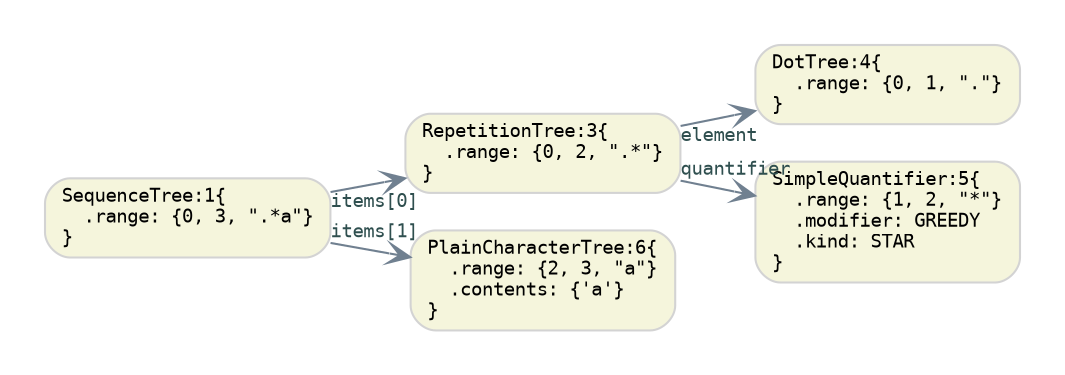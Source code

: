 digraph G {
  rankdir=LR;
  graph [fontname="Monospace", fontsize="11", pad="0.3"]

  // default nodes
  node [fontname="Monospace", fontsize= "9", shape="box", style="rounded,filled", color="LightGray", fillcolor="Beige", fixedsize="false", width="0.75"]
  1[ label="SequenceTree:1\{\l  .range: \{0, 3, \".*a\"\}\l\}\l" ]
  3[ label="RepetitionTree:3\{\l  .range: \{0, 2, \".*\"\}\l\}\l" ]
  4[ label="DotTree:4\{\l  .range: \{0, 1, \".\"\}\l\}\l" ]
  5[ label="SimpleQuantifier:5\{\l  .range: \{1, 2, \"*\"\}\l  .modifier: GREEDY\l  .kind: STAR\l\}\l" ]
  6[ label="PlainCharacterTree:6\{\l  .range: \{2, 3, \"a\"\}\l  .contents: \{'a'\}\l\}\l" ]

  // default edges
  edge [fontname="Monospace", fontsize="9", style="solid", color="SlateGray", fontcolor="DarkSlateGray", arrowhead="vee", arrowtail="none", dir="both"]
  3 -> 4 [ label="",  taillabel="element" ]
  3 -> 5 [ label="",  taillabel="quantifier" ]
  1 -> 3 [ label="",  taillabel="items[0]" ]
  1 -> 6 [ label="",  taillabel="items[1]" ]
}
